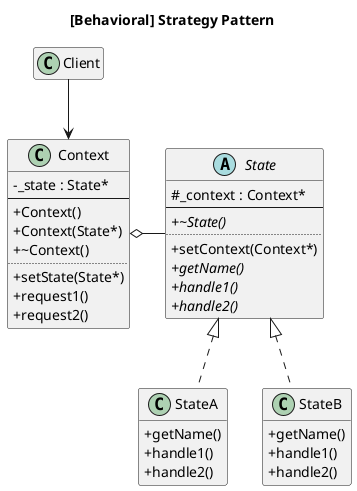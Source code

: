 ﻿@startuml
'!pragma layout smetana
skinparam classAttributeIconSize 0

title [Behavioral] Strategy Pattern

class Client
class Context {
    - _state : State*
    --
    + Context()
    + Context(State*)
    + ~Context()
    ..
    + setState(State*)
    + request1()
    + request2()
}

abstract State {
   # _context : Context*
   --
   + {abstract} ~State()
   ..
   + setContext(Context*)
   + {abstract} getName()
   + {abstract} handle1()
   + {abstract} handle2()
}
class StateA {
   + getName()
   + handle1()
   + handle2()
}
class StateB {
   + getName()
   + handle1()
   + handle2()
}

Client --> Context
Context o- State
State <|.. StateA
State <|.. StateB

hide empty members

@enduml